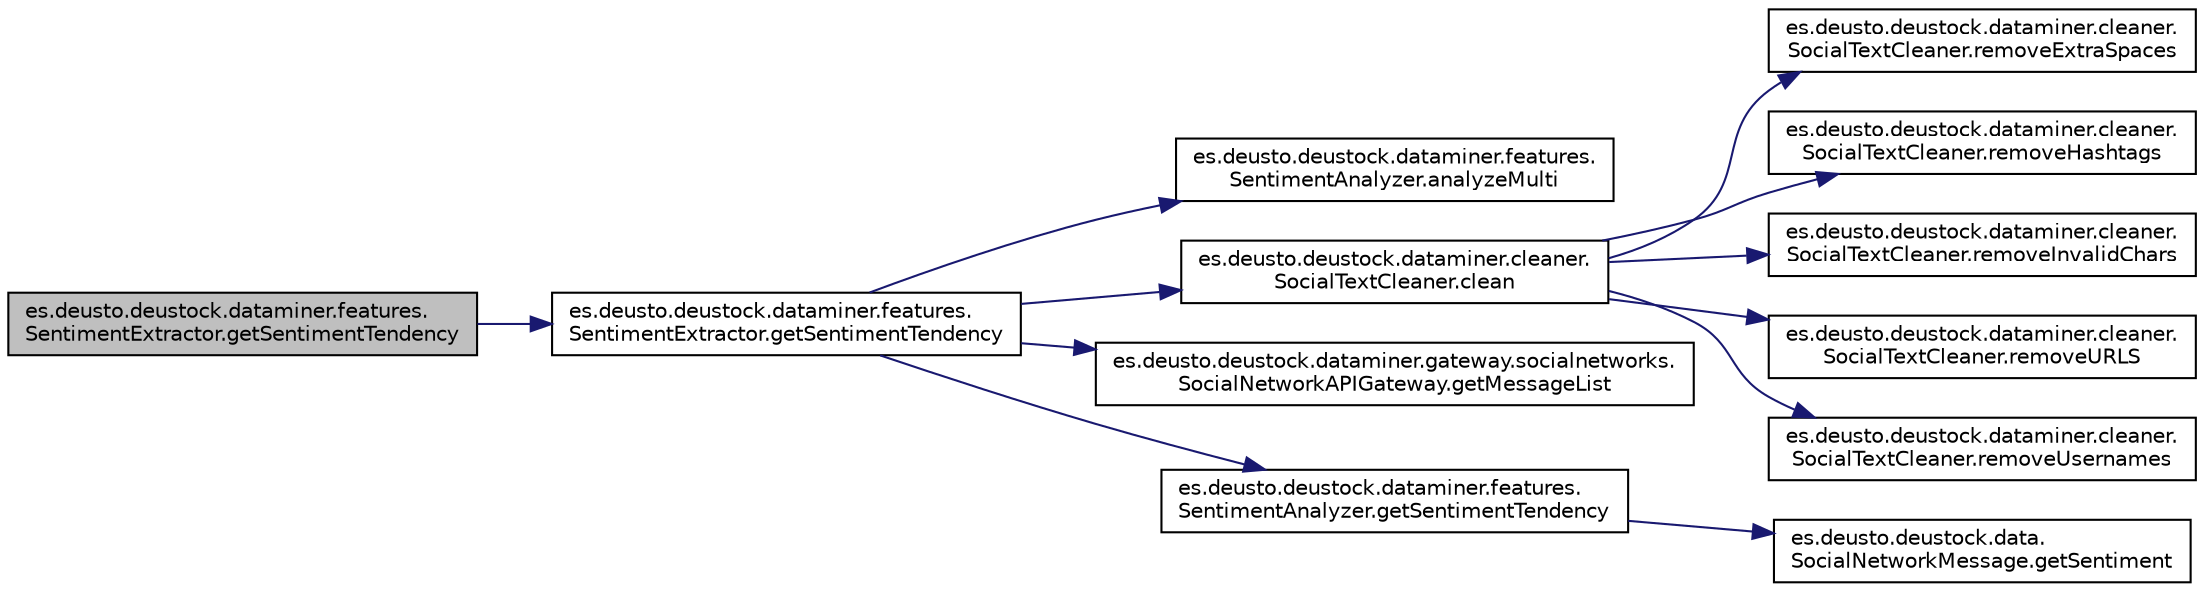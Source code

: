digraph "es.deusto.deustock.dataminer.features.SentimentExtractor.getSentimentTendency"
{
 // LATEX_PDF_SIZE
  edge [fontname="Helvetica",fontsize="10",labelfontname="Helvetica",labelfontsize="10"];
  node [fontname="Helvetica",fontsize="10",shape=record];
  rankdir="LR";
  Node1 [label="es.deusto.deustock.dataminer.features.\lSentimentExtractor.getSentimentTendency",height=0.2,width=0.4,color="black", fillcolor="grey75", style="filled", fontcolor="black",tooltip=" "];
  Node1 -> Node2 [color="midnightblue",fontsize="10",style="solid",fontname="Helvetica"];
  Node2 [label="es.deusto.deustock.dataminer.features.\lSentimentExtractor.getSentimentTendency",height=0.2,width=0.4,color="black", fillcolor="white", style="filled",URL="$classes_1_1deusto_1_1deustock_1_1dataminer_1_1features_1_1_sentiment_extractor.html#a595b7b33da6e2203e773f1c42051a4b1",tooltip=" "];
  Node2 -> Node3 [color="midnightblue",fontsize="10",style="solid",fontname="Helvetica"];
  Node3 [label="es.deusto.deustock.dataminer.features.\lSentimentAnalyzer.analyzeMulti",height=0.2,width=0.4,color="black", fillcolor="white", style="filled",URL="$classes_1_1deusto_1_1deustock_1_1dataminer_1_1features_1_1_sentiment_analyzer.html#a2e8349c811edcd39fffa3352ca8f1a8b",tooltip=" "];
  Node2 -> Node4 [color="midnightblue",fontsize="10",style="solid",fontname="Helvetica"];
  Node4 [label="es.deusto.deustock.dataminer.cleaner.\lSocialTextCleaner.clean",height=0.2,width=0.4,color="black", fillcolor="white", style="filled",URL="$classes_1_1deusto_1_1deustock_1_1dataminer_1_1cleaner_1_1_social_text_cleaner.html#a3e3423ac65acaedb6cc04fbccdaa4555",tooltip=" "];
  Node4 -> Node5 [color="midnightblue",fontsize="10",style="solid",fontname="Helvetica"];
  Node5 [label="es.deusto.deustock.dataminer.cleaner.\lSocialTextCleaner.removeExtraSpaces",height=0.2,width=0.4,color="black", fillcolor="white", style="filled",URL="$classes_1_1deusto_1_1deustock_1_1dataminer_1_1cleaner_1_1_social_text_cleaner.html#a25e91985f42de66afee1b522015f2c9e",tooltip=" "];
  Node4 -> Node6 [color="midnightblue",fontsize="10",style="solid",fontname="Helvetica"];
  Node6 [label="es.deusto.deustock.dataminer.cleaner.\lSocialTextCleaner.removeHashtags",height=0.2,width=0.4,color="black", fillcolor="white", style="filled",URL="$classes_1_1deusto_1_1deustock_1_1dataminer_1_1cleaner_1_1_social_text_cleaner.html#a8aafe8407fa2ed196e9dff4082cefefd",tooltip=" "];
  Node4 -> Node7 [color="midnightblue",fontsize="10",style="solid",fontname="Helvetica"];
  Node7 [label="es.deusto.deustock.dataminer.cleaner.\lSocialTextCleaner.removeInvalidChars",height=0.2,width=0.4,color="black", fillcolor="white", style="filled",URL="$classes_1_1deusto_1_1deustock_1_1dataminer_1_1cleaner_1_1_social_text_cleaner.html#a4b290a7f5b7969edee1029bf520655e0",tooltip=" "];
  Node4 -> Node8 [color="midnightblue",fontsize="10",style="solid",fontname="Helvetica"];
  Node8 [label="es.deusto.deustock.dataminer.cleaner.\lSocialTextCleaner.removeURLS",height=0.2,width=0.4,color="black", fillcolor="white", style="filled",URL="$classes_1_1deusto_1_1deustock_1_1dataminer_1_1cleaner_1_1_social_text_cleaner.html#a57be3598df72278119fe28703dd88c8a",tooltip=" "];
  Node4 -> Node9 [color="midnightblue",fontsize="10",style="solid",fontname="Helvetica"];
  Node9 [label="es.deusto.deustock.dataminer.cleaner.\lSocialTextCleaner.removeUsernames",height=0.2,width=0.4,color="black", fillcolor="white", style="filled",URL="$classes_1_1deusto_1_1deustock_1_1dataminer_1_1cleaner_1_1_social_text_cleaner.html#a52d656c419ef054c17fcb75bc8ab892f",tooltip=" "];
  Node2 -> Node10 [color="midnightblue",fontsize="10",style="solid",fontname="Helvetica"];
  Node10 [label="es.deusto.deustock.dataminer.gateway.socialnetworks.\lSocialNetworkAPIGateway.getMessageList",height=0.2,width=0.4,color="black", fillcolor="white", style="filled",URL="$interfacees_1_1deusto_1_1deustock_1_1dataminer_1_1gateway_1_1socialnetworks_1_1_social_network_a_p_i_gateway.html#ad1c10517573804c1203a89333f673e55",tooltip=" "];
  Node2 -> Node11 [color="midnightblue",fontsize="10",style="solid",fontname="Helvetica"];
  Node11 [label="es.deusto.deustock.dataminer.features.\lSentimentAnalyzer.getSentimentTendency",height=0.2,width=0.4,color="black", fillcolor="white", style="filled",URL="$classes_1_1deusto_1_1deustock_1_1dataminer_1_1features_1_1_sentiment_analyzer.html#abb48fbefbf4c281973fc86770d6b940b",tooltip=" "];
  Node11 -> Node12 [color="midnightblue",fontsize="10",style="solid",fontname="Helvetica"];
  Node12 [label="es.deusto.deustock.data.\lSocialNetworkMessage.getSentiment",height=0.2,width=0.4,color="black", fillcolor="white", style="filled",URL="$classes_1_1deusto_1_1deustock_1_1data_1_1_social_network_message.html#ab744052b10da16ff95be8b849afbe6a5",tooltip=" "];
}
